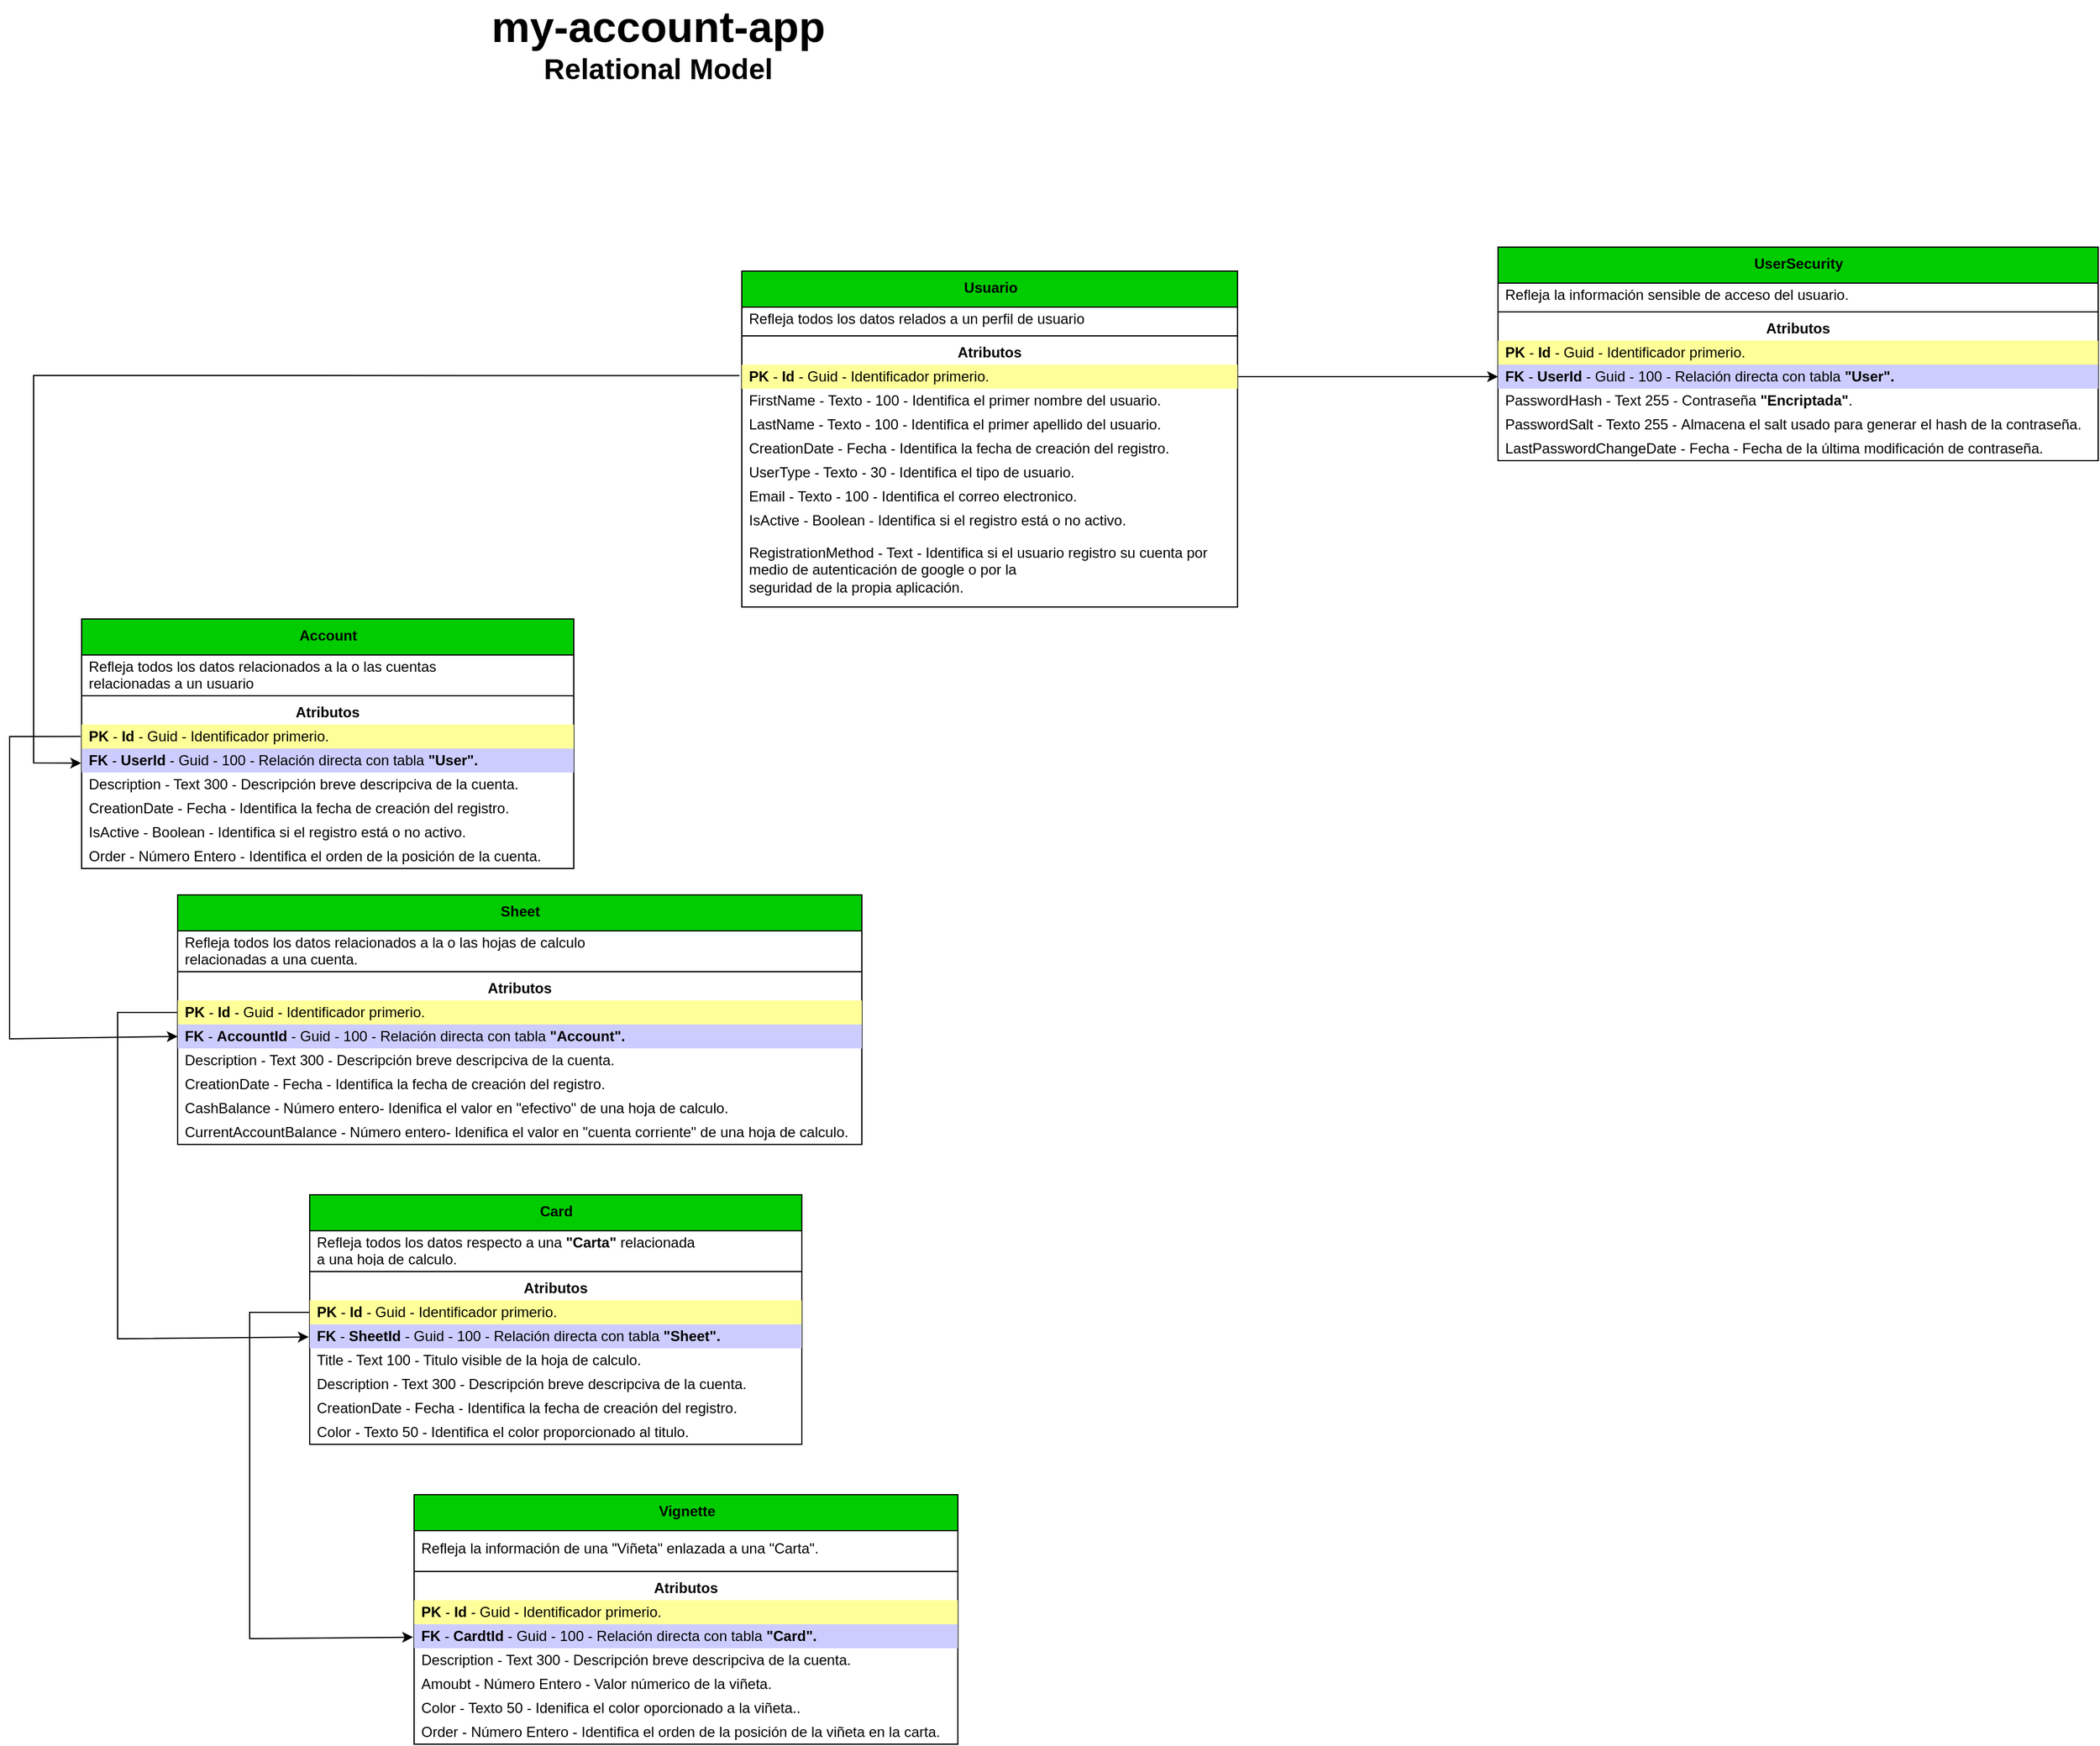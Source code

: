 <mxfile version="26.0.16">
  <diagram name="Página-1" id="PNPzHJma1M_xxknpWBnT">
    <mxGraphModel dx="284" dy="1289" grid="1" gridSize="10" guides="1" tooltips="1" connect="1" arrows="1" fold="1" page="1" pageScale="1" pageWidth="827" pageHeight="1169" math="0" shadow="0">
      <root>
        <mxCell id="0" />
        <mxCell id="1" parent="0" />
        <mxCell id="b94cVA0k29TKZ7IqqX47-1" value="&lt;b&gt;Usuario&lt;/b&gt;" style="swimlane;fontStyle=0;align=center;verticalAlign=top;childLayout=stackLayout;horizontal=1;startSize=30;horizontalStack=0;resizeParent=1;resizeParentMax=0;resizeLast=0;collapsible=0;marginBottom=0;html=1;fillColor=#00CC00;" parent="1" vertex="1">
          <mxGeometry x="1070" y="140" width="413" height="280" as="geometry" />
        </mxCell>
        <mxCell id="b94cVA0k29TKZ7IqqX47-2" value="Refleja todos los datos relados a un perfil de usuario" style="text;html=1;strokeColor=none;fillColor=none;align=left;verticalAlign=middle;spacingLeft=4;spacingRight=4;overflow=hidden;rotatable=0;points=[[0,0.5],[1,0.5]];portConstraint=eastwest;" parent="b94cVA0k29TKZ7IqqX47-1" vertex="1">
          <mxGeometry y="30" width="413" height="20" as="geometry" />
        </mxCell>
        <mxCell id="b94cVA0k29TKZ7IqqX47-3" value="" style="line;strokeWidth=1;fillColor=none;align=left;verticalAlign=middle;spacingTop=-1;spacingLeft=3;spacingRight=3;rotatable=0;labelPosition=right;points=[];portConstraint=eastwest;" parent="b94cVA0k29TKZ7IqqX47-1" vertex="1">
          <mxGeometry y="50" width="413" height="8" as="geometry" />
        </mxCell>
        <mxCell id="b94cVA0k29TKZ7IqqX47-4" value="&lt;b&gt;Atributos&lt;/b&gt;" style="text;html=1;strokeColor=none;fillColor=none;align=center;verticalAlign=middle;spacingLeft=4;spacingRight=4;overflow=hidden;rotatable=0;points=[[0,0.5],[1,0.5]];portConstraint=eastwest;" parent="b94cVA0k29TKZ7IqqX47-1" vertex="1">
          <mxGeometry y="58" width="413" height="20" as="geometry" />
        </mxCell>
        <mxCell id="b94cVA0k29TKZ7IqqX47-5" value="&lt;b&gt;PK&lt;/b&gt; - &lt;b&gt;Id&lt;/b&gt; - Guid&amp;nbsp;- Identificador primerio." style="text;html=1;strokeColor=none;fillColor=#FFFF99;align=left;verticalAlign=middle;spacingLeft=4;spacingRight=4;overflow=hidden;rotatable=0;points=[[0,0.5],[1,0.5]];portConstraint=eastwest;" parent="b94cVA0k29TKZ7IqqX47-1" vertex="1">
          <mxGeometry y="78" width="413" height="20" as="geometry" />
        </mxCell>
        <mxCell id="wFJW2fMRg7TKFNwS5shS-1" value="FirstName - Texto - 100 - Identifica el primer nombre del usuario." style="text;html=1;strokeColor=none;fillColor=none;align=left;verticalAlign=middle;spacingLeft=4;spacingRight=4;overflow=hidden;rotatable=0;points=[[0,0.5],[1,0.5]];portConstraint=eastwest;" parent="b94cVA0k29TKZ7IqqX47-1" vertex="1">
          <mxGeometry y="98" width="413" height="20" as="geometry" />
        </mxCell>
        <mxCell id="wFJW2fMRg7TKFNwS5shS-3" value="LastName - Texto - 100 - Identifica el primer apellido del usuario." style="text;html=1;strokeColor=none;fillColor=none;align=left;verticalAlign=middle;spacingLeft=4;spacingRight=4;overflow=hidden;rotatable=0;points=[[0,0.5],[1,0.5]];portConstraint=eastwest;" parent="b94cVA0k29TKZ7IqqX47-1" vertex="1">
          <mxGeometry y="118" width="413" height="20" as="geometry" />
        </mxCell>
        <mxCell id="wFJW2fMRg7TKFNwS5shS-4" value="CreationDate - Fecha - Identifica la fecha de creación del registro." style="text;html=1;strokeColor=none;fillColor=none;align=left;verticalAlign=middle;spacingLeft=4;spacingRight=4;overflow=hidden;rotatable=0;points=[[0,0.5],[1,0.5]];portConstraint=eastwest;" parent="b94cVA0k29TKZ7IqqX47-1" vertex="1">
          <mxGeometry y="138" width="413" height="20" as="geometry" />
        </mxCell>
        <mxCell id="wFJW2fMRg7TKFNwS5shS-5" value="UserType - Texto - 30 - Identifica el tipo de usuario." style="text;html=1;strokeColor=none;fillColor=none;align=left;verticalAlign=middle;spacingLeft=4;spacingRight=4;overflow=hidden;rotatable=0;points=[[0,0.5],[1,0.5]];portConstraint=eastwest;" parent="b94cVA0k29TKZ7IqqX47-1" vertex="1">
          <mxGeometry y="158" width="413" height="20" as="geometry" />
        </mxCell>
        <mxCell id="wFJW2fMRg7TKFNwS5shS-6" value="Email - Texto - 100 - Identifica el correo electronico." style="text;html=1;strokeColor=none;fillColor=none;align=left;verticalAlign=middle;spacingLeft=4;spacingRight=4;overflow=hidden;rotatable=0;points=[[0,0.5],[1,0.5]];portConstraint=eastwest;" parent="b94cVA0k29TKZ7IqqX47-1" vertex="1">
          <mxGeometry y="178" width="413" height="20" as="geometry" />
        </mxCell>
        <mxCell id="wFJW2fMRg7TKFNwS5shS-2" value="IsActive - Boolean - Identifica si el registro está o no activo." style="text;html=1;strokeColor=none;fillColor=none;align=left;verticalAlign=middle;spacingLeft=4;spacingRight=4;overflow=hidden;rotatable=0;points=[[0,0.5],[1,0.5]];portConstraint=eastwest;" parent="b94cVA0k29TKZ7IqqX47-1" vertex="1">
          <mxGeometry y="198" width="413" height="20" as="geometry" />
        </mxCell>
        <mxCell id="2KZT_MHvSqXdcYYbSj-L-1" value="RegistrationMethod - Text - Identifica si el usuario registro su cuenta por &lt;br&gt;medio de autenticación de google o por la &lt;br&gt;seguridad de la propia aplicación." style="text;html=1;strokeColor=none;fillColor=none;align=left;verticalAlign=middle;spacingLeft=4;spacingRight=4;overflow=hidden;rotatable=0;points=[[0,0.5],[1,0.5]];portConstraint=eastwest;" parent="b94cVA0k29TKZ7IqqX47-1" vertex="1">
          <mxGeometry y="218" width="413" height="62" as="geometry" />
        </mxCell>
        <mxCell id="b94cVA0k29TKZ7IqqX47-48" value="&lt;font style=&quot;font-size: 36px;&quot;&gt;my-account-app&lt;/font&gt;&lt;br&gt;Relational Model" style="text;strokeColor=none;fillColor=none;html=1;fontSize=24;fontStyle=1;verticalAlign=middle;align=center;" parent="1" vertex="1">
          <mxGeometry x="950" y="-70" width="100" height="40" as="geometry" />
        </mxCell>
        <mxCell id="wFJW2fMRg7TKFNwS5shS-7" value="&lt;b&gt;Account&lt;/b&gt;" style="swimlane;fontStyle=0;align=center;verticalAlign=top;childLayout=stackLayout;horizontal=1;startSize=30;horizontalStack=0;resizeParent=1;resizeParentMax=0;resizeLast=0;collapsible=0;marginBottom=0;html=1;fillColor=#00CC00;" parent="1" vertex="1">
          <mxGeometry x="520" y="430" width="410" height="208" as="geometry" />
        </mxCell>
        <mxCell id="wFJW2fMRg7TKFNwS5shS-8" value="Refleja todos los datos relacionados a la o las cuentas &lt;br&gt;relacionadas a un usuario" style="text;html=1;strokeColor=none;fillColor=none;align=left;verticalAlign=middle;spacingLeft=4;spacingRight=4;overflow=hidden;rotatable=0;points=[[0,0.5],[1,0.5]];portConstraint=eastwest;" parent="wFJW2fMRg7TKFNwS5shS-7" vertex="1">
          <mxGeometry y="30" width="410" height="30" as="geometry" />
        </mxCell>
        <mxCell id="wFJW2fMRg7TKFNwS5shS-9" value="" style="line;strokeWidth=1;fillColor=none;align=left;verticalAlign=middle;spacingTop=-1;spacingLeft=3;spacingRight=3;rotatable=0;labelPosition=right;points=[];portConstraint=eastwest;" parent="wFJW2fMRg7TKFNwS5shS-7" vertex="1">
          <mxGeometry y="60" width="410" height="8" as="geometry" />
        </mxCell>
        <mxCell id="wFJW2fMRg7TKFNwS5shS-10" value="&lt;b&gt;Atributos&lt;/b&gt;" style="text;html=1;strokeColor=none;fillColor=none;align=center;verticalAlign=middle;spacingLeft=4;spacingRight=4;overflow=hidden;rotatable=0;points=[[0,0.5],[1,0.5]];portConstraint=eastwest;" parent="wFJW2fMRg7TKFNwS5shS-7" vertex="1">
          <mxGeometry y="68" width="410" height="20" as="geometry" />
        </mxCell>
        <mxCell id="wFJW2fMRg7TKFNwS5shS-11" value="&lt;b&gt;PK&lt;/b&gt; - &lt;b&gt;Id&lt;/b&gt; - Guid&amp;nbsp;- Identificador primerio." style="text;html=1;strokeColor=none;fillColor=#FFFF99;align=left;verticalAlign=middle;spacingLeft=4;spacingRight=4;overflow=hidden;rotatable=0;points=[[0,0.5],[1,0.5]];portConstraint=eastwest;" parent="wFJW2fMRg7TKFNwS5shS-7" vertex="1">
          <mxGeometry y="88" width="410" height="20" as="geometry" />
        </mxCell>
        <mxCell id="wFJW2fMRg7TKFNwS5shS-12" value="&lt;b&gt;FK&lt;/b&gt; - &lt;b&gt;UserId&lt;/b&gt; - Guid - 100 - Relación directa con tabla &lt;b&gt;&quot;User&quot;.&lt;/b&gt;" style="text;html=1;strokeColor=none;fillColor=#CCCCFF;align=left;verticalAlign=middle;spacingLeft=4;spacingRight=4;overflow=hidden;rotatable=0;points=[[0,0.5],[1,0.5]];portConstraint=eastwest;" parent="wFJW2fMRg7TKFNwS5shS-7" vertex="1">
          <mxGeometry y="108" width="410" height="20" as="geometry" />
        </mxCell>
        <mxCell id="wFJW2fMRg7TKFNwS5shS-13" value="Description - Text 300 - Descripción breve descripciva de la cuenta." style="text;html=1;strokeColor=none;fillColor=none;align=left;verticalAlign=middle;spacingLeft=4;spacingRight=4;overflow=hidden;rotatable=0;points=[[0,0.5],[1,0.5]];portConstraint=eastwest;" parent="wFJW2fMRg7TKFNwS5shS-7" vertex="1">
          <mxGeometry y="128" width="410" height="20" as="geometry" />
        </mxCell>
        <mxCell id="wFJW2fMRg7TKFNwS5shS-14" value="CreationDate - Fecha - Identifica la fecha de creación del registro." style="text;html=1;strokeColor=none;fillColor=none;align=left;verticalAlign=middle;spacingLeft=4;spacingRight=4;overflow=hidden;rotatable=0;points=[[0,0.5],[1,0.5]];portConstraint=eastwest;" parent="wFJW2fMRg7TKFNwS5shS-7" vertex="1">
          <mxGeometry y="148" width="410" height="20" as="geometry" />
        </mxCell>
        <mxCell id="wFJW2fMRg7TKFNwS5shS-17" value="IsActive - Boolean - Identifica si el registro está o no activo." style="text;html=1;strokeColor=none;fillColor=none;align=left;verticalAlign=middle;spacingLeft=4;spacingRight=4;overflow=hidden;rotatable=0;points=[[0,0.5],[1,0.5]];portConstraint=eastwest;" parent="wFJW2fMRg7TKFNwS5shS-7" vertex="1">
          <mxGeometry y="168" width="410" height="20" as="geometry" />
        </mxCell>
        <mxCell id="Es5h6QebZLCCKpckEVE--1" value="Order - Número Entero - Identifica el orden de la posición de la cuenta." style="text;html=1;strokeColor=none;fillColor=none;align=left;verticalAlign=middle;spacingLeft=4;spacingRight=4;overflow=hidden;rotatable=0;points=[[0,0.5],[1,0.5]];portConstraint=eastwest;" vertex="1" parent="wFJW2fMRg7TKFNwS5shS-7">
          <mxGeometry y="188" width="410" height="20" as="geometry" />
        </mxCell>
        <mxCell id="wFJW2fMRg7TKFNwS5shS-18" value="" style="endArrow=classic;html=1;rounded=0;entryX=-0.001;entryY=0.606;entryDx=0;entryDy=0;entryPerimeter=0;exitX=-0.005;exitY=0.456;exitDx=0;exitDy=0;exitPerimeter=0;" parent="1" source="b94cVA0k29TKZ7IqqX47-5" target="wFJW2fMRg7TKFNwS5shS-12" edge="1">
          <mxGeometry width="50" height="50" relative="1" as="geometry">
            <mxPoint x="820" y="240" as="sourcePoint" />
            <mxPoint x="520" y="560" as="targetPoint" />
            <Array as="points">
              <mxPoint x="480" y="227" />
              <mxPoint x="480" y="550" />
            </Array>
          </mxGeometry>
        </mxCell>
        <mxCell id="wFJW2fMRg7TKFNwS5shS-19" value="&lt;b&gt;Sheet&lt;/b&gt;" style="swimlane;fontStyle=0;align=center;verticalAlign=top;childLayout=stackLayout;horizontal=1;startSize=30;horizontalStack=0;resizeParent=1;resizeParentMax=0;resizeLast=0;collapsible=0;marginBottom=0;html=1;fillColor=#00CC00;" parent="1" vertex="1">
          <mxGeometry x="600" y="660" width="570" height="208" as="geometry" />
        </mxCell>
        <mxCell id="wFJW2fMRg7TKFNwS5shS-20" value="Refleja todos los datos relacionados a la o las hojas de calculo&lt;br style=&quot;border-color: var(--border-color);&quot;&gt;relacionadas a una cuenta." style="text;html=1;strokeColor=none;fillColor=none;align=left;verticalAlign=middle;spacingLeft=4;spacingRight=4;overflow=hidden;rotatable=0;points=[[0,0.5],[1,0.5]];portConstraint=eastwest;" parent="wFJW2fMRg7TKFNwS5shS-19" vertex="1">
          <mxGeometry y="30" width="570" height="30" as="geometry" />
        </mxCell>
        <mxCell id="wFJW2fMRg7TKFNwS5shS-21" value="" style="line;strokeWidth=1;fillColor=none;align=left;verticalAlign=middle;spacingTop=-1;spacingLeft=3;spacingRight=3;rotatable=0;labelPosition=right;points=[];portConstraint=eastwest;" parent="wFJW2fMRg7TKFNwS5shS-19" vertex="1">
          <mxGeometry y="60" width="570" height="8" as="geometry" />
        </mxCell>
        <mxCell id="wFJW2fMRg7TKFNwS5shS-22" value="&lt;b&gt;Atributos&lt;/b&gt;" style="text;html=1;strokeColor=none;fillColor=none;align=center;verticalAlign=middle;spacingLeft=4;spacingRight=4;overflow=hidden;rotatable=0;points=[[0,0.5],[1,0.5]];portConstraint=eastwest;" parent="wFJW2fMRg7TKFNwS5shS-19" vertex="1">
          <mxGeometry y="68" width="570" height="20" as="geometry" />
        </mxCell>
        <mxCell id="wFJW2fMRg7TKFNwS5shS-23" value="&lt;b&gt;PK&lt;/b&gt; - &lt;b&gt;Id&lt;/b&gt; - Guid&amp;nbsp;- Identificador primerio." style="text;html=1;strokeColor=none;fillColor=#FFFF99;align=left;verticalAlign=middle;spacingLeft=4;spacingRight=4;overflow=hidden;rotatable=0;points=[[0,0.5],[1,0.5]];portConstraint=eastwest;" parent="wFJW2fMRg7TKFNwS5shS-19" vertex="1">
          <mxGeometry y="88" width="570" height="20" as="geometry" />
        </mxCell>
        <mxCell id="wFJW2fMRg7TKFNwS5shS-24" value="&lt;b&gt;FK&lt;/b&gt; - &lt;b&gt;AccountId&lt;/b&gt; - Guid - 100 - Relación directa con tabla &lt;b&gt;&quot;Account&quot;.&lt;/b&gt;" style="text;html=1;strokeColor=none;fillColor=#CCCCFF;align=left;verticalAlign=middle;spacingLeft=4;spacingRight=4;overflow=hidden;rotatable=0;points=[[0,0.5],[1,0.5]];portConstraint=eastwest;" parent="wFJW2fMRg7TKFNwS5shS-19" vertex="1">
          <mxGeometry y="108" width="570" height="20" as="geometry" />
        </mxCell>
        <mxCell id="wFJW2fMRg7TKFNwS5shS-25" value="Description - Text 300 - Descripción breve descripciva de la cuenta." style="text;html=1;strokeColor=none;fillColor=none;align=left;verticalAlign=middle;spacingLeft=4;spacingRight=4;overflow=hidden;rotatable=0;points=[[0,0.5],[1,0.5]];portConstraint=eastwest;" parent="wFJW2fMRg7TKFNwS5shS-19" vertex="1">
          <mxGeometry y="128" width="570" height="20" as="geometry" />
        </mxCell>
        <mxCell id="wFJW2fMRg7TKFNwS5shS-26" value="CreationDate - Fecha - Identifica la fecha de creación del registro." style="text;html=1;strokeColor=none;fillColor=none;align=left;verticalAlign=middle;spacingLeft=4;spacingRight=4;overflow=hidden;rotatable=0;points=[[0,0.5],[1,0.5]];portConstraint=eastwest;" parent="wFJW2fMRg7TKFNwS5shS-19" vertex="1">
          <mxGeometry y="148" width="570" height="20" as="geometry" />
        </mxCell>
        <mxCell id="wFJW2fMRg7TKFNwS5shS-27" value="CashBalance - Número entero- Idenifica el valor en &quot;efectivo&quot; de una hoja de calculo." style="text;html=1;strokeColor=none;fillColor=none;align=left;verticalAlign=middle;spacingLeft=4;spacingRight=4;overflow=hidden;rotatable=0;points=[[0,0.5],[1,0.5]];portConstraint=eastwest;" parent="wFJW2fMRg7TKFNwS5shS-19" vertex="1">
          <mxGeometry y="168" width="570" height="20" as="geometry" />
        </mxCell>
        <mxCell id="wFJW2fMRg7TKFNwS5shS-51" value="CurrentAccountBalance - Número entero- Idenifica el valor en &quot;cuenta corriente&quot; de una hoja de calculo." style="text;html=1;strokeColor=none;fillColor=none;align=left;verticalAlign=middle;spacingLeft=4;spacingRight=4;overflow=hidden;rotatable=0;points=[[0,0.5],[1,0.5]];portConstraint=eastwest;" parent="wFJW2fMRg7TKFNwS5shS-19" vertex="1">
          <mxGeometry y="188" width="570" height="20" as="geometry" />
        </mxCell>
        <mxCell id="wFJW2fMRg7TKFNwS5shS-29" value="" style="endArrow=classic;html=1;rounded=0;exitX=-0.002;exitY=0.495;exitDx=0;exitDy=0;exitPerimeter=0;entryX=0;entryY=0.5;entryDx=0;entryDy=0;" parent="1" source="wFJW2fMRg7TKFNwS5shS-11" target="wFJW2fMRg7TKFNwS5shS-24" edge="1">
          <mxGeometry width="50" height="50" relative="1" as="geometry">
            <mxPoint x="560" y="580" as="sourcePoint" />
            <mxPoint x="610" y="530" as="targetPoint" />
            <Array as="points">
              <mxPoint x="460" y="528" />
              <mxPoint x="460" y="780" />
            </Array>
          </mxGeometry>
        </mxCell>
        <mxCell id="wFJW2fMRg7TKFNwS5shS-30" value="&lt;b&gt;Card&lt;/b&gt;" style="swimlane;fontStyle=0;align=center;verticalAlign=top;childLayout=stackLayout;horizontal=1;startSize=30;horizontalStack=0;resizeParent=1;resizeParentMax=0;resizeLast=0;collapsible=0;marginBottom=0;html=1;fillColor=#00CC00;" parent="1" vertex="1">
          <mxGeometry x="710" y="910" width="410" height="208" as="geometry" />
        </mxCell>
        <mxCell id="wFJW2fMRg7TKFNwS5shS-31" value="Refleja todos los datos respecto a una &lt;b&gt;&quot;Carta&quot;&lt;/b&gt; relacionada &lt;br&gt;a una hoja de calculo." style="text;html=1;strokeColor=none;fillColor=none;align=left;verticalAlign=middle;spacingLeft=4;spacingRight=4;overflow=hidden;rotatable=0;points=[[0,0.5],[1,0.5]];portConstraint=eastwest;" parent="wFJW2fMRg7TKFNwS5shS-30" vertex="1">
          <mxGeometry y="30" width="410" height="30" as="geometry" />
        </mxCell>
        <mxCell id="wFJW2fMRg7TKFNwS5shS-32" value="" style="line;strokeWidth=1;fillColor=none;align=left;verticalAlign=middle;spacingTop=-1;spacingLeft=3;spacingRight=3;rotatable=0;labelPosition=right;points=[];portConstraint=eastwest;" parent="wFJW2fMRg7TKFNwS5shS-30" vertex="1">
          <mxGeometry y="60" width="410" height="8" as="geometry" />
        </mxCell>
        <mxCell id="wFJW2fMRg7TKFNwS5shS-33" value="&lt;b&gt;Atributos&lt;/b&gt;" style="text;html=1;strokeColor=none;fillColor=none;align=center;verticalAlign=middle;spacingLeft=4;spacingRight=4;overflow=hidden;rotatable=0;points=[[0,0.5],[1,0.5]];portConstraint=eastwest;" parent="wFJW2fMRg7TKFNwS5shS-30" vertex="1">
          <mxGeometry y="68" width="410" height="20" as="geometry" />
        </mxCell>
        <mxCell id="wFJW2fMRg7TKFNwS5shS-34" value="&lt;b&gt;PK&lt;/b&gt; - &lt;b&gt;Id&lt;/b&gt; - Guid&amp;nbsp;- Identificador primerio." style="text;html=1;strokeColor=none;fillColor=#FFFF99;align=left;verticalAlign=middle;spacingLeft=4;spacingRight=4;overflow=hidden;rotatable=0;points=[[0,0.5],[1,0.5]];portConstraint=eastwest;" parent="wFJW2fMRg7TKFNwS5shS-30" vertex="1">
          <mxGeometry y="88" width="410" height="20" as="geometry" />
        </mxCell>
        <mxCell id="wFJW2fMRg7TKFNwS5shS-35" value="&lt;b&gt;FK&lt;/b&gt; - &lt;b&gt;SheetId&lt;/b&gt; - Guid - 100 - Relación directa con tabla &lt;b&gt;&quot;Sheet&quot;.&lt;/b&gt;" style="text;html=1;strokeColor=none;fillColor=#CCCCFF;align=left;verticalAlign=middle;spacingLeft=4;spacingRight=4;overflow=hidden;rotatable=0;points=[[0,0.5],[1,0.5]];portConstraint=eastwest;" parent="wFJW2fMRg7TKFNwS5shS-30" vertex="1">
          <mxGeometry y="108" width="410" height="20" as="geometry" />
        </mxCell>
        <mxCell id="wFJW2fMRg7TKFNwS5shS-36" value="Title - Text 100 - Titulo visible de la hoja de calculo." style="text;html=1;strokeColor=none;fillColor=none;align=left;verticalAlign=middle;spacingLeft=4;spacingRight=4;overflow=hidden;rotatable=0;points=[[0,0.5],[1,0.5]];portConstraint=eastwest;" parent="wFJW2fMRg7TKFNwS5shS-30" vertex="1">
          <mxGeometry y="128" width="410" height="20" as="geometry" />
        </mxCell>
        <mxCell id="wFJW2fMRg7TKFNwS5shS-37" value="Description - Text 300 - Descripción breve descripciva de la cuenta." style="text;html=1;strokeColor=none;fillColor=none;align=left;verticalAlign=middle;spacingLeft=4;spacingRight=4;overflow=hidden;rotatable=0;points=[[0,0.5],[1,0.5]];portConstraint=eastwest;" parent="wFJW2fMRg7TKFNwS5shS-30" vertex="1">
          <mxGeometry y="148" width="410" height="20" as="geometry" />
        </mxCell>
        <mxCell id="wFJW2fMRg7TKFNwS5shS-38" value="CreationDate - Fecha - Identifica la fecha de creación del registro." style="text;html=1;strokeColor=none;fillColor=none;align=left;verticalAlign=middle;spacingLeft=4;spacingRight=4;overflow=hidden;rotatable=0;points=[[0,0.5],[1,0.5]];portConstraint=eastwest;" parent="wFJW2fMRg7TKFNwS5shS-30" vertex="1">
          <mxGeometry y="168" width="410" height="20" as="geometry" />
        </mxCell>
        <mxCell id="wFJW2fMRg7TKFNwS5shS-39" value="Color - Texto 50 - Identifica el color proporcionado al titulo." style="text;html=1;strokeColor=none;fillColor=none;align=left;verticalAlign=middle;spacingLeft=4;spacingRight=4;overflow=hidden;rotatable=0;points=[[0,0.5],[1,0.5]];portConstraint=eastwest;" parent="wFJW2fMRg7TKFNwS5shS-30" vertex="1">
          <mxGeometry y="188" width="410" height="20" as="geometry" />
        </mxCell>
        <mxCell id="wFJW2fMRg7TKFNwS5shS-40" value="" style="endArrow=classic;html=1;rounded=0;exitX=0;exitY=0.5;exitDx=0;exitDy=0;entryX=-0.002;entryY=0.526;entryDx=0;entryDy=0;entryPerimeter=0;" parent="1" source="wFJW2fMRg7TKFNwS5shS-23" target="wFJW2fMRg7TKFNwS5shS-35" edge="1">
          <mxGeometry width="50" height="50" relative="1" as="geometry">
            <mxPoint x="840" y="960" as="sourcePoint" />
            <mxPoint x="890" y="910" as="targetPoint" />
            <Array as="points">
              <mxPoint x="550" y="758" />
              <mxPoint x="550" y="1030" />
            </Array>
          </mxGeometry>
        </mxCell>
        <mxCell id="wFJW2fMRg7TKFNwS5shS-41" value="&lt;b&gt;Vignette&lt;/b&gt;" style="swimlane;fontStyle=0;align=center;verticalAlign=top;childLayout=stackLayout;horizontal=1;startSize=30;horizontalStack=0;resizeParent=1;resizeParentMax=0;resizeLast=0;collapsible=0;marginBottom=0;html=1;fillColor=#00CC00;" parent="1" vertex="1">
          <mxGeometry x="797" y="1160" width="453" height="208" as="geometry" />
        </mxCell>
        <mxCell id="wFJW2fMRg7TKFNwS5shS-42" value="Refleja la información de una &quot;Viñeta&quot; enlazada a una &quot;Carta&quot;." style="text;html=1;strokeColor=none;fillColor=none;align=left;verticalAlign=middle;spacingLeft=4;spacingRight=4;overflow=hidden;rotatable=0;points=[[0,0.5],[1,0.5]];portConstraint=eastwest;" parent="wFJW2fMRg7TKFNwS5shS-41" vertex="1">
          <mxGeometry y="30" width="453" height="30" as="geometry" />
        </mxCell>
        <mxCell id="wFJW2fMRg7TKFNwS5shS-43" value="" style="line;strokeWidth=1;fillColor=none;align=left;verticalAlign=middle;spacingTop=-1;spacingLeft=3;spacingRight=3;rotatable=0;labelPosition=right;points=[];portConstraint=eastwest;" parent="wFJW2fMRg7TKFNwS5shS-41" vertex="1">
          <mxGeometry y="60" width="453" height="8" as="geometry" />
        </mxCell>
        <mxCell id="wFJW2fMRg7TKFNwS5shS-44" value="&lt;b&gt;Atributos&lt;/b&gt;" style="text;html=1;strokeColor=none;fillColor=none;align=center;verticalAlign=middle;spacingLeft=4;spacingRight=4;overflow=hidden;rotatable=0;points=[[0,0.5],[1,0.5]];portConstraint=eastwest;" parent="wFJW2fMRg7TKFNwS5shS-41" vertex="1">
          <mxGeometry y="68" width="453" height="20" as="geometry" />
        </mxCell>
        <mxCell id="wFJW2fMRg7TKFNwS5shS-45" value="&lt;b&gt;PK&lt;/b&gt; - &lt;b&gt;Id&lt;/b&gt; - Guid&amp;nbsp;- Identificador primerio." style="text;html=1;strokeColor=none;fillColor=#FFFF99;align=left;verticalAlign=middle;spacingLeft=4;spacingRight=4;overflow=hidden;rotatable=0;points=[[0,0.5],[1,0.5]];portConstraint=eastwest;" parent="wFJW2fMRg7TKFNwS5shS-41" vertex="1">
          <mxGeometry y="88" width="453" height="20" as="geometry" />
        </mxCell>
        <mxCell id="wFJW2fMRg7TKFNwS5shS-46" value="&lt;b&gt;FK&lt;/b&gt; - &lt;b&gt;CardtId&lt;/b&gt; - Guid - 100 - Relación directa con tabla &lt;b&gt;&quot;Card&quot;.&lt;/b&gt;" style="text;html=1;strokeColor=none;fillColor=#CCCCFF;align=left;verticalAlign=middle;spacingLeft=4;spacingRight=4;overflow=hidden;rotatable=0;points=[[0,0.5],[1,0.5]];portConstraint=eastwest;" parent="wFJW2fMRg7TKFNwS5shS-41" vertex="1">
          <mxGeometry y="108" width="453" height="20" as="geometry" />
        </mxCell>
        <mxCell id="wFJW2fMRg7TKFNwS5shS-48" value="Description - Text 300 - Descripción breve descripciva de la cuenta." style="text;html=1;strokeColor=none;fillColor=none;align=left;verticalAlign=middle;spacingLeft=4;spacingRight=4;overflow=hidden;rotatable=0;points=[[0,0.5],[1,0.5]];portConstraint=eastwest;" parent="wFJW2fMRg7TKFNwS5shS-41" vertex="1">
          <mxGeometry y="128" width="453" height="20" as="geometry" />
        </mxCell>
        <mxCell id="wFJW2fMRg7TKFNwS5shS-52" value="Amoubt - Número Entero - Valor númerico de la viñeta." style="text;html=1;strokeColor=none;fillColor=none;align=left;verticalAlign=middle;spacingLeft=4;spacingRight=4;overflow=hidden;rotatable=0;points=[[0,0.5],[1,0.5]];portConstraint=eastwest;" parent="wFJW2fMRg7TKFNwS5shS-41" vertex="1">
          <mxGeometry y="148" width="453" height="20" as="geometry" />
        </mxCell>
        <mxCell id="wFJW2fMRg7TKFNwS5shS-53" value="Color - Texto 50 - Idenifica el color oporcionado a la viñeta.." style="text;html=1;strokeColor=none;fillColor=none;align=left;verticalAlign=middle;spacingLeft=4;spacingRight=4;overflow=hidden;rotatable=0;points=[[0,0.5],[1,0.5]];portConstraint=eastwest;" parent="wFJW2fMRg7TKFNwS5shS-41" vertex="1">
          <mxGeometry y="168" width="453" height="20" as="geometry" />
        </mxCell>
        <mxCell id="wFJW2fMRg7TKFNwS5shS-50" value="Order - Número Entero - Identifica el orden de la posición de la viñeta en la carta." style="text;html=1;strokeColor=none;fillColor=none;align=left;verticalAlign=middle;spacingLeft=4;spacingRight=4;overflow=hidden;rotatable=0;points=[[0,0.5],[1,0.5]];portConstraint=eastwest;" parent="wFJW2fMRg7TKFNwS5shS-41" vertex="1">
          <mxGeometry y="188" width="453" height="20" as="geometry" />
        </mxCell>
        <mxCell id="wFJW2fMRg7TKFNwS5shS-54" value="" style="endArrow=classic;html=1;rounded=0;exitX=0;exitY=0.5;exitDx=0;exitDy=0;entryX=-0.002;entryY=0.538;entryDx=0;entryDy=0;entryPerimeter=0;" parent="1" source="wFJW2fMRg7TKFNwS5shS-34" target="wFJW2fMRg7TKFNwS5shS-46" edge="1">
          <mxGeometry width="50" height="50" relative="1" as="geometry">
            <mxPoint x="940" y="1220" as="sourcePoint" />
            <mxPoint x="780" y="1280" as="targetPoint" />
            <Array as="points">
              <mxPoint x="660" y="1008" />
              <mxPoint x="660" y="1280" />
            </Array>
          </mxGeometry>
        </mxCell>
        <mxCell id="2KZT_MHvSqXdcYYbSj-L-2" value="&lt;b&gt;UserSecurity&lt;/b&gt;" style="swimlane;fontStyle=0;align=center;verticalAlign=top;childLayout=stackLayout;horizontal=1;startSize=30;horizontalStack=0;resizeParent=1;resizeParentMax=0;resizeLast=0;collapsible=0;marginBottom=0;html=1;fillColor=#00CC00;" parent="1" vertex="1">
          <mxGeometry x="1700" y="120" width="500" height="178" as="geometry" />
        </mxCell>
        <mxCell id="2KZT_MHvSqXdcYYbSj-L-3" value="Refleja la información sensible de acceso del usuario." style="text;html=1;strokeColor=none;fillColor=none;align=left;verticalAlign=middle;spacingLeft=4;spacingRight=4;overflow=hidden;rotatable=0;points=[[0,0.5],[1,0.5]];portConstraint=eastwest;" parent="2KZT_MHvSqXdcYYbSj-L-2" vertex="1">
          <mxGeometry y="30" width="500" height="20" as="geometry" />
        </mxCell>
        <mxCell id="2KZT_MHvSqXdcYYbSj-L-4" value="" style="line;strokeWidth=1;fillColor=none;align=left;verticalAlign=middle;spacingTop=-1;spacingLeft=3;spacingRight=3;rotatable=0;labelPosition=right;points=[];portConstraint=eastwest;" parent="2KZT_MHvSqXdcYYbSj-L-2" vertex="1">
          <mxGeometry y="50" width="500" height="8" as="geometry" />
        </mxCell>
        <mxCell id="2KZT_MHvSqXdcYYbSj-L-5" value="&lt;b&gt;Atributos&lt;/b&gt;" style="text;html=1;strokeColor=none;fillColor=none;align=center;verticalAlign=middle;spacingLeft=4;spacingRight=4;overflow=hidden;rotatable=0;points=[[0,0.5],[1,0.5]];portConstraint=eastwest;" parent="2KZT_MHvSqXdcYYbSj-L-2" vertex="1">
          <mxGeometry y="58" width="500" height="20" as="geometry" />
        </mxCell>
        <mxCell id="2KZT_MHvSqXdcYYbSj-L-6" value="&lt;b&gt;PK&lt;/b&gt; - &lt;b&gt;Id&lt;/b&gt; - Guid&amp;nbsp;- Identificador primerio." style="text;html=1;strokeColor=none;fillColor=#FFFF99;align=left;verticalAlign=middle;spacingLeft=4;spacingRight=4;overflow=hidden;rotatable=0;points=[[0,0.5],[1,0.5]];portConstraint=eastwest;" parent="2KZT_MHvSqXdcYYbSj-L-2" vertex="1">
          <mxGeometry y="78" width="500" height="20" as="geometry" />
        </mxCell>
        <mxCell id="2KZT_MHvSqXdcYYbSj-L-7" value="&lt;b&gt;FK&lt;/b&gt; - &lt;b&gt;UserId&lt;/b&gt; - Guid - 100 - Relación directa con tabla &lt;b&gt;&quot;User&quot;.&lt;/b&gt;" style="text;html=1;strokeColor=none;fillColor=#CCCCFF;align=left;verticalAlign=middle;spacingLeft=4;spacingRight=4;overflow=hidden;rotatable=0;points=[[0,0.5],[1,0.5]];portConstraint=eastwest;" parent="2KZT_MHvSqXdcYYbSj-L-2" vertex="1">
          <mxGeometry y="98" width="500" height="20" as="geometry" />
        </mxCell>
        <mxCell id="2KZT_MHvSqXdcYYbSj-L-8" value="PasswordHash - Text 255 - Contraseña &lt;b&gt;&quot;Encriptada&quot;&lt;/b&gt;." style="text;html=1;strokeColor=none;fillColor=none;align=left;verticalAlign=middle;spacingLeft=4;spacingRight=4;overflow=hidden;rotatable=0;points=[[0,0.5],[1,0.5]];portConstraint=eastwest;" parent="2KZT_MHvSqXdcYYbSj-L-2" vertex="1">
          <mxGeometry y="118" width="500" height="20" as="geometry" />
        </mxCell>
        <mxCell id="2KZT_MHvSqXdcYYbSj-L-9" value="PasswordSalt - Texto 255 -&amp;nbsp;Almacena el salt usado para generar el hash de la contraseña." style="text;html=1;strokeColor=none;fillColor=none;align=left;verticalAlign=middle;spacingLeft=4;spacingRight=4;overflow=hidden;rotatable=0;points=[[0,0.5],[1,0.5]];portConstraint=eastwest;" parent="2KZT_MHvSqXdcYYbSj-L-2" vertex="1">
          <mxGeometry y="138" width="500" height="20" as="geometry" />
        </mxCell>
        <mxCell id="2KZT_MHvSqXdcYYbSj-L-10" value="LastPasswordChangeDate - Fecha - Fecha de la última modificación de contraseña." style="text;html=1;strokeColor=none;fillColor=none;align=left;verticalAlign=middle;spacingLeft=4;spacingRight=4;overflow=hidden;rotatable=0;points=[[0,0.5],[1,0.5]];portConstraint=eastwest;" parent="2KZT_MHvSqXdcYYbSj-L-2" vertex="1">
          <mxGeometry y="158" width="500" height="20" as="geometry" />
        </mxCell>
        <mxCell id="2KZT_MHvSqXdcYYbSj-L-11" value="" style="endArrow=classic;html=1;rounded=0;exitX=1;exitY=0.5;exitDx=0;exitDy=0;entryX=0;entryY=0.5;entryDx=0;entryDy=0;" parent="1" source="b94cVA0k29TKZ7IqqX47-5" target="2KZT_MHvSqXdcYYbSj-L-7" edge="1">
          <mxGeometry width="50" height="50" relative="1" as="geometry">
            <mxPoint x="1390" y="320" as="sourcePoint" />
            <mxPoint x="1440" y="270" as="targetPoint" />
          </mxGeometry>
        </mxCell>
      </root>
    </mxGraphModel>
  </diagram>
</mxfile>
